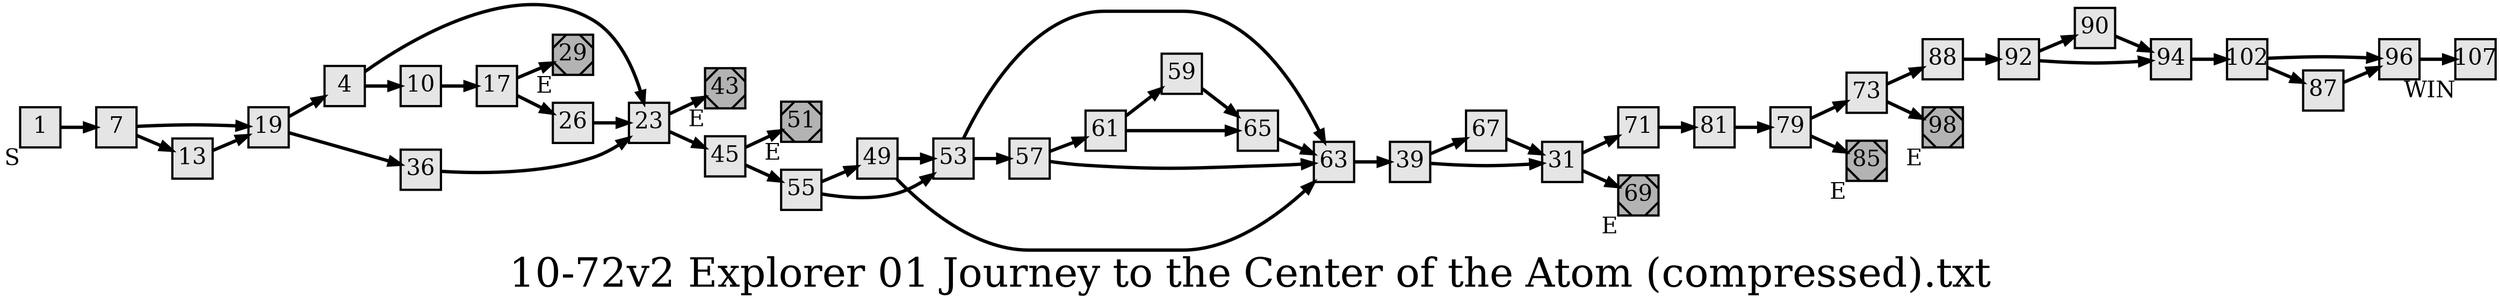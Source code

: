 digraph g{
  graph [ label="10-72v2 Explorer 01 Journey to the Center of the Atom (compressed).txt" rankdir=LR, ordering=out, fontsize=36, nodesep="0.35", ranksep="0.45"];
  node  [shape=rect, penwidth=2, fontsize=20, style=filled, fillcolor=grey90, margin="0,0", labelfloat=true, regular=true, fixedsize=true];
  edge  [labelfloat=true, penwidth=3, fontsize=12];

  1	[ xlabel="S" ];
  1 -> 7;
  4 -> 23;
  4 -> 10;
  7 -> 19;
  7 -> 13;
  10 -> 17;
  13 -> 19;
  17 -> 26;
  17 -> 29;
  19 -> 4;
  19 -> 36;
  23 -> 43;
  23 -> 45;
  26 -> 23;
  29	[ xlabel="E", shape=Msquare, fontsize=20, fillcolor=grey70 ];
  31 -> 71;
  31 -> 69;
  36 -> 23;
  39 -> 67;
  39 -> 31;
  43	[ xlabel="E", shape=Msquare, fontsize=20, fillcolor=grey70 ];
  45 -> 51;
  45 -> 55;
  49 -> 53;
  49 -> 63;
  51	[ xlabel="E", shape=Msquare, fontsize=20, fillcolor=grey70 ];
  53 -> 63;
  53 -> 57;
  55 -> 49;
  55 -> 53;
  57 -> 61;
  57 -> 63;
  59 -> 65;
  61 -> 59;
  61 -> 65;
  63 -> 39;
  65 -> 63;
  67 -> 31;
  69	[ xlabel="E", shape=Msquare, fontsize=20, fillcolor=grey70 ];
  71 -> 81;
  73 -> 88;
  73 -> 98;
  79 -> 73;
  79 -> 85;
  81 -> 79;
  85	[ xlabel="E", shape=Msquare, fontsize=20, fillcolor=grey70 ];
  87 -> 96;
  88 -> 92;
  90 -> 94;
  92 -> 90;
  92 -> 94;
  94 -> 102;
  96 -> 107;
  98	[ xlabel="E", shape=Msquare, fontsize=20, fillcolor=grey70 ];
  102 -> 96;
  102 -> 87;
  107	[ xlabel="WIN" ];
}

